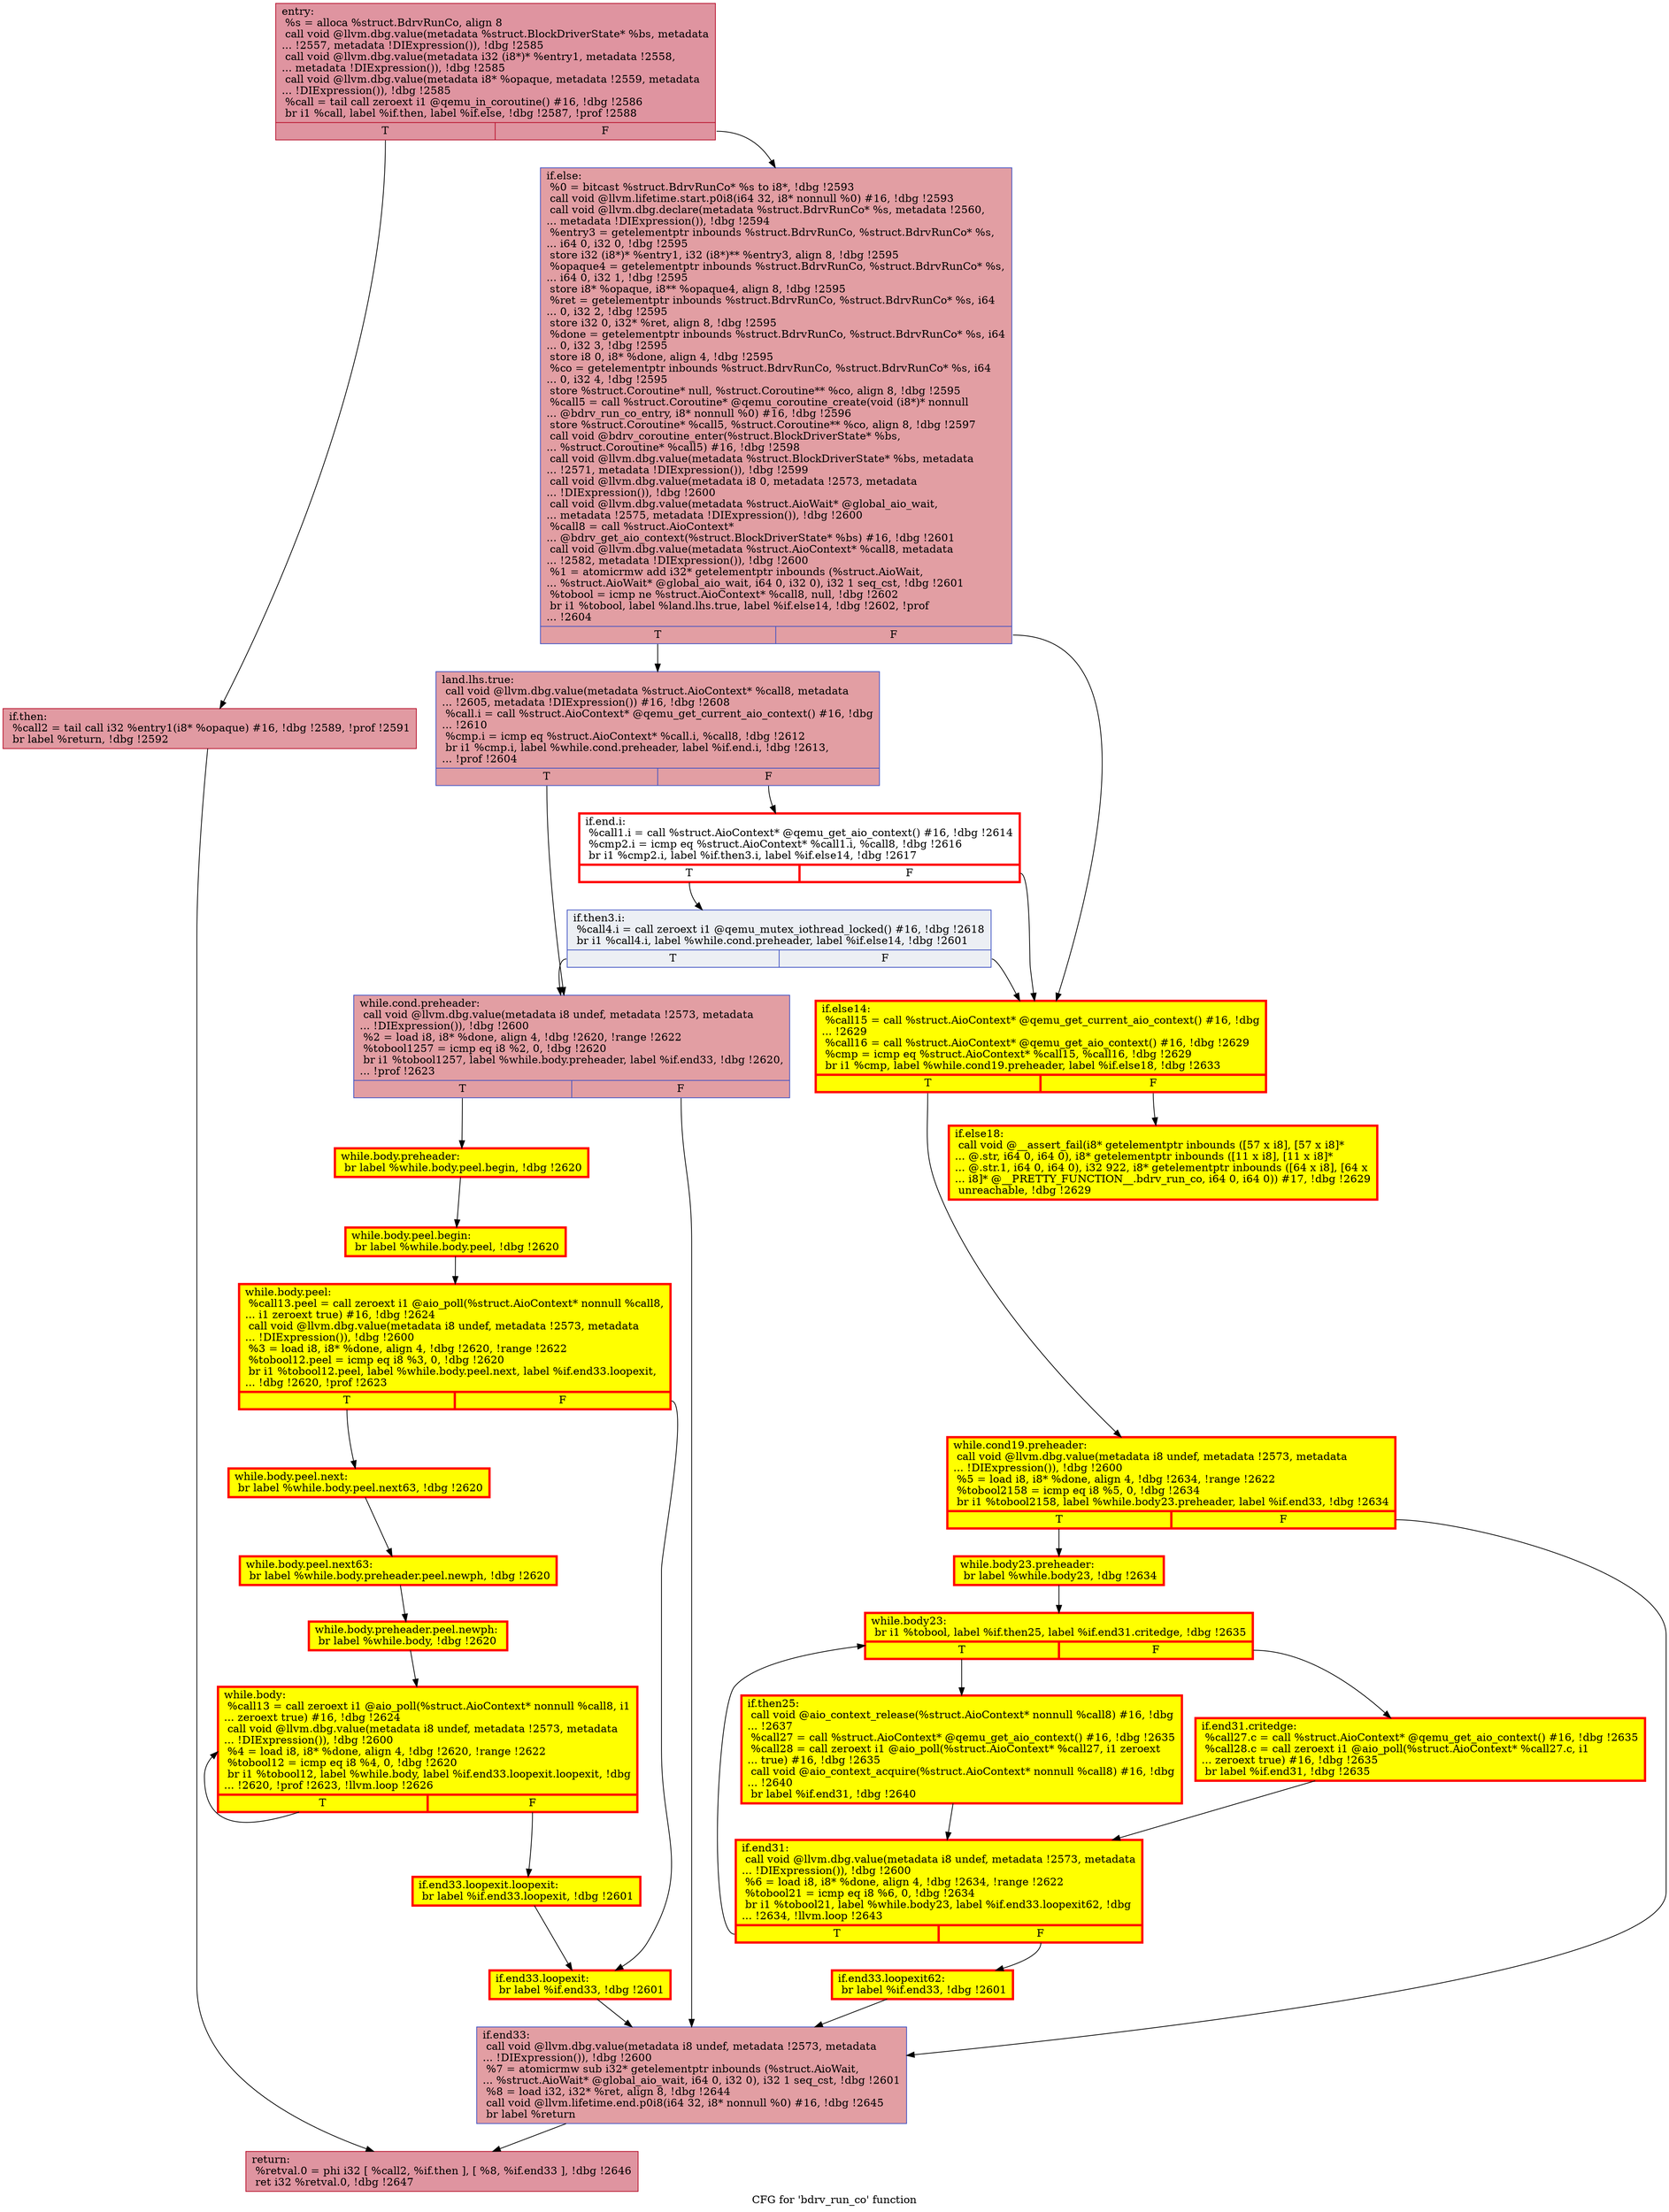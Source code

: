 digraph "CFG for 'bdrv_run_co' function" {
	label="CFG for 'bdrv_run_co' function";

	Node0x55cda44d9a30 [shape=record,color="#b70d28ff", style=filled, fillcolor="#b70d2870",label="{entry:\l  %s = alloca %struct.BdrvRunCo, align 8\l  call void @llvm.dbg.value(metadata %struct.BlockDriverState* %bs, metadata\l... !2557, metadata !DIExpression()), !dbg !2585\l  call void @llvm.dbg.value(metadata i32 (i8*)* %entry1, metadata !2558,\l... metadata !DIExpression()), !dbg !2585\l  call void @llvm.dbg.value(metadata i8* %opaque, metadata !2559, metadata\l... !DIExpression()), !dbg !2585\l  %call = tail call zeroext i1 @qemu_in_coroutine() #16, !dbg !2586\l  br i1 %call, label %if.then, label %if.else, !dbg !2587, !prof !2588\l|{<s0>T|<s1>F}}"];
	Node0x55cda44d9a30:s0 -> Node0x55cda44dbd20;
	Node0x55cda44d9a30:s1 -> Node0x55cda44dbe00;
	Node0x55cda44dbd20 [shape=record,color="#b70d28ff", style=filled, fillcolor="#bb1b2c70",label="{if.then:                                          \l  %call2 = tail call i32 %entry1(i8* %opaque) #16, !dbg !2589, !prof !2591\l  br label %return, !dbg !2592\l}"];
	Node0x55cda44dbd20 -> Node0x55cda44d9b60;
	Node0x55cda44dbe00 [shape=record,color="#3d50c3ff", style=filled, fillcolor="#be242e70",label="{if.else:                                          \l  %0 = bitcast %struct.BdrvRunCo* %s to i8*, !dbg !2593\l  call void @llvm.lifetime.start.p0i8(i64 32, i8* nonnull %0) #16, !dbg !2593\l  call void @llvm.dbg.declare(metadata %struct.BdrvRunCo* %s, metadata !2560,\l... metadata !DIExpression()), !dbg !2594\l  %entry3 = getelementptr inbounds %struct.BdrvRunCo, %struct.BdrvRunCo* %s,\l... i64 0, i32 0, !dbg !2595\l  store i32 (i8*)* %entry1, i32 (i8*)** %entry3, align 8, !dbg !2595\l  %opaque4 = getelementptr inbounds %struct.BdrvRunCo, %struct.BdrvRunCo* %s,\l... i64 0, i32 1, !dbg !2595\l  store i8* %opaque, i8** %opaque4, align 8, !dbg !2595\l  %ret = getelementptr inbounds %struct.BdrvRunCo, %struct.BdrvRunCo* %s, i64\l... 0, i32 2, !dbg !2595\l  store i32 0, i32* %ret, align 8, !dbg !2595\l  %done = getelementptr inbounds %struct.BdrvRunCo, %struct.BdrvRunCo* %s, i64\l... 0, i32 3, !dbg !2595\l  store i8 0, i8* %done, align 4, !dbg !2595\l  %co = getelementptr inbounds %struct.BdrvRunCo, %struct.BdrvRunCo* %s, i64\l... 0, i32 4, !dbg !2595\l  store %struct.Coroutine* null, %struct.Coroutine** %co, align 8, !dbg !2595\l  %call5 = call %struct.Coroutine* @qemu_coroutine_create(void (i8*)* nonnull\l... @bdrv_run_co_entry, i8* nonnull %0) #16, !dbg !2596\l  store %struct.Coroutine* %call5, %struct.Coroutine** %co, align 8, !dbg !2597\l  call void @bdrv_coroutine_enter(%struct.BlockDriverState* %bs,\l... %struct.Coroutine* %call5) #16, !dbg !2598\l  call void @llvm.dbg.value(metadata %struct.BlockDriverState* %bs, metadata\l... !2571, metadata !DIExpression()), !dbg !2599\l  call void @llvm.dbg.value(metadata i8 0, metadata !2573, metadata\l... !DIExpression()), !dbg !2600\l  call void @llvm.dbg.value(metadata %struct.AioWait* @global_aio_wait,\l... metadata !2575, metadata !DIExpression()), !dbg !2600\l  %call8 = call %struct.AioContext*\l... @bdrv_get_aio_context(%struct.BlockDriverState* %bs) #16, !dbg !2601\l  call void @llvm.dbg.value(metadata %struct.AioContext* %call8, metadata\l... !2582, metadata !DIExpression()), !dbg !2600\l  %1 = atomicrmw add i32* getelementptr inbounds (%struct.AioWait,\l... %struct.AioWait* @global_aio_wait, i64 0, i32 0), i32 1 seq_cst, !dbg !2601\l  %tobool = icmp ne %struct.AioContext* %call8, null, !dbg !2602\l  br i1 %tobool, label %land.lhs.true, label %if.else14, !dbg !2602, !prof\l... !2604\l|{<s0>T|<s1>F}}"];
	Node0x55cda44dbe00:s0 -> Node0x55cda4709ae0;
	Node0x55cda44dbe00:s1 -> Node0x55cda4709a70;
	Node0x55cda4709ae0 [shape=record,color="#3d50c3ff", style=filled, fillcolor="#be242e70",label="{land.lhs.true:                                    \l  call void @llvm.dbg.value(metadata %struct.AioContext* %call8, metadata\l... !2605, metadata !DIExpression()) #16, !dbg !2608\l  %call.i = call %struct.AioContext* @qemu_get_current_aio_context() #16, !dbg\l... !2610\l  %cmp.i = icmp eq %struct.AioContext* %call.i, %call8, !dbg !2612\l  br i1 %cmp.i, label %while.cond.preheader, label %if.end.i, !dbg !2613,\l... !prof !2604\l|{<s0>T|<s1>F}}"];
	Node0x55cda4709ae0:s0 -> Node0x55cda42bdc50;
	Node0x55cda4709ae0:s1 -> Node0x55cda452fbb0;
	Node0x55cda452fbb0 [shape=record,penwidth=3.0, color="red",label="{if.end.i:                                         \l  %call1.i = call %struct.AioContext* @qemu_get_aio_context() #16, !dbg !2614\l  %cmp2.i = icmp eq %struct.AioContext* %call1.i, %call8, !dbg !2616\l  br i1 %cmp2.i, label %if.then3.i, label %if.else14, !dbg !2617\l|{<s0>T|<s1>F}}"];
	Node0x55cda452fbb0:s0 -> Node0x55cda4382360;
	Node0x55cda452fbb0:s1 -> Node0x55cda4709a70;
	Node0x55cda4382360 [shape=record,color="#3d50c3ff", style=filled, fillcolor="#d4dbe670",label="{if.then3.i:                                       \l  %call4.i = call zeroext i1 @qemu_mutex_iothread_locked() #16, !dbg !2618\l  br i1 %call4.i, label %while.cond.preheader, label %if.else14, !dbg !2601\l|{<s0>T|<s1>F}}"];
	Node0x55cda4382360:s0 -> Node0x55cda42bdc50;
	Node0x55cda4382360:s1 -> Node0x55cda4709a70;
	Node0x55cda42bdc50 [shape=record,color="#3d50c3ff", style=filled, fillcolor="#be242e70",label="{while.cond.preheader:                             \l  call void @llvm.dbg.value(metadata i8 undef, metadata !2573, metadata\l... !DIExpression()), !dbg !2600\l  %2 = load i8, i8* %done, align 4, !dbg !2620, !range !2622\l  %tobool1257 = icmp eq i8 %2, 0, !dbg !2620\l  br i1 %tobool1257, label %while.body.preheader, label %if.end33, !dbg !2620,\l... !prof !2623\l|{<s0>T|<s1>F}}"];
	Node0x55cda42bdc50:s0 -> Node0x55cda43536c0;
	Node0x55cda42bdc50:s1 -> Node0x55cda4709a00;
	Node0x55cda43536c0 [shape=record,penwidth=3.0, style="filled", color="red", fillcolor="yellow",label="{while.body.preheader:                             \l  br label %while.body.peel.begin, !dbg !2620\l}"];
	Node0x55cda43536c0 -> Node0x55cda488abe0;
	Node0x55cda488abe0 [shape=record,penwidth=3.0, style="filled", color="red", fillcolor="yellow",label="{while.body.peel.begin:                            \l  br label %while.body.peel, !dbg !2620\l}"];
	Node0x55cda488abe0 -> Node0x55cda488b080;
	Node0x55cda488b080 [shape=record,penwidth=3.0, style="filled", color="red", fillcolor="yellow",label="{while.body.peel:                                  \l  %call13.peel = call zeroext i1 @aio_poll(%struct.AioContext* nonnull %call8,\l... i1 zeroext true) #16, !dbg !2624\l  call void @llvm.dbg.value(metadata i8 undef, metadata !2573, metadata\l... !DIExpression()), !dbg !2600\l  %3 = load i8, i8* %done, align 4, !dbg !2620, !range !2622\l  %tobool12.peel = icmp eq i8 %3, 0, !dbg !2620\l  br i1 %tobool12.peel, label %while.body.peel.next, label %if.end33.loopexit,\l... !dbg !2620, !prof !2623\l|{<s0>T|<s1>F}}"];
	Node0x55cda488b080:s0 -> Node0x55cda489b6f0;
	Node0x55cda488b080:s1 -> Node0x55cda4753210;
	Node0x55cda489b6f0 [shape=record,penwidth=3.0, style="filled", color="red", fillcolor="yellow",label="{while.body.peel.next:                             \l  br label %while.body.peel.next63, !dbg !2620\l}"];
	Node0x55cda489b6f0 -> Node0x55cda4596ea0;
	Node0x55cda4596ea0 [shape=record,penwidth=3.0, style="filled", color="red", fillcolor="yellow",label="{while.body.peel.next63:                           \l  br label %while.body.preheader.peel.newph, !dbg !2620\l}"];
	Node0x55cda4596ea0 -> Node0x55cda489b920;
	Node0x55cda489b920 [shape=record,penwidth=3.0, style="filled", color="red", fillcolor="yellow",label="{while.body.preheader.peel.newph:                  \l  br label %while.body, !dbg !2620\l}"];
	Node0x55cda489b920 -> Node0x55cda470a450;
	Node0x55cda470a450 [shape=record,penwidth=3.0, style="filled", color="red", fillcolor="yellow",label="{while.body:                                       \l  %call13 = call zeroext i1 @aio_poll(%struct.AioContext* nonnull %call8, i1\l... zeroext true) #16, !dbg !2624\l  call void @llvm.dbg.value(metadata i8 undef, metadata !2573, metadata\l... !DIExpression()), !dbg !2600\l  %4 = load i8, i8* %done, align 4, !dbg !2620, !range !2622\l  %tobool12 = icmp eq i8 %4, 0, !dbg !2620\l  br i1 %tobool12, label %while.body, label %if.end33.loopexit.loopexit, !dbg\l... !2620, !prof !2623, !llvm.loop !2626\l|{<s0>T|<s1>F}}"];
	Node0x55cda470a450:s0 -> Node0x55cda470a450;
	Node0x55cda470a450:s1 -> Node0x55cda488afc0;
	Node0x55cda4709a70 [shape=record,penwidth=3.0, style="filled", color="red", fillcolor="yellow",label="{if.else14:                                        \l  %call15 = call %struct.AioContext* @qemu_get_current_aio_context() #16, !dbg\l... !2629\l  %call16 = call %struct.AioContext* @qemu_get_aio_context() #16, !dbg !2629\l  %cmp = icmp eq %struct.AioContext* %call15, %call16, !dbg !2629\l  br i1 %cmp, label %while.cond19.preheader, label %if.else18, !dbg !2633\l|{<s0>T|<s1>F}}"];
	Node0x55cda4709a70:s0 -> Node0x55cda4467b70;
	Node0x55cda4709a70:s1 -> Node0x55cda470ab10;
	Node0x55cda4467b70 [shape=record,penwidth=3.0, style="filled", color="red", fillcolor="yellow",label="{while.cond19.preheader:                           \l  call void @llvm.dbg.value(metadata i8 undef, metadata !2573, metadata\l... !DIExpression()), !dbg !2600\l  %5 = load i8, i8* %done, align 4, !dbg !2634, !range !2622\l  %tobool2158 = icmp eq i8 %5, 0, !dbg !2634\l  br i1 %tobool2158, label %while.body23.preheader, label %if.end33, !dbg !2634\l|{<s0>T|<s1>F}}"];
	Node0x55cda4467b70:s0 -> Node0x55cda451c2f0;
	Node0x55cda4467b70:s1 -> Node0x55cda4709a00;
	Node0x55cda451c2f0 [shape=record,penwidth=3.0, style="filled", color="red", fillcolor="yellow",label="{while.body23.preheader:                           \l  br label %while.body23, !dbg !2634\l}"];
	Node0x55cda451c2f0 -> Node0x55cda470b960;
	Node0x55cda470ab10 [shape=record,penwidth=3.0, style="filled", color="red", fillcolor="yellow",label="{if.else18:                                        \l  call void @__assert_fail(i8* getelementptr inbounds ([57 x i8], [57 x i8]*\l... @.str, i64 0, i64 0), i8* getelementptr inbounds ([11 x i8], [11 x i8]*\l... @.str.1, i64 0, i64 0), i32 922, i8* getelementptr inbounds ([64 x i8], [64 x\l... i8]* @__PRETTY_FUNCTION__.bdrv_run_co, i64 0, i64 0)) #17, !dbg !2629\l  unreachable, !dbg !2629\l}"];
	Node0x55cda470b960 [shape=record,penwidth=3.0, style="filled", color="red", fillcolor="yellow",label="{while.body23:                                     \l  br i1 %tobool, label %if.then25, label %if.end31.critedge, !dbg !2635\l|{<s0>T|<s1>F}}"];
	Node0x55cda470b960:s0 -> Node0x55cda470bb10;
	Node0x55cda470b960:s1 -> Node0x55cda45ec930;
	Node0x55cda470bb10 [shape=record,penwidth=3.0, style="filled", color="red", fillcolor="yellow",label="{if.then25:                                        \l  call void @aio_context_release(%struct.AioContext* nonnull %call8) #16, !dbg\l... !2637\l  %call27 = call %struct.AioContext* @qemu_get_aio_context() #16, !dbg !2635\l  %call28 = call zeroext i1 @aio_poll(%struct.AioContext* %call27, i1 zeroext\l... true) #16, !dbg !2635\l  call void @aio_context_acquire(%struct.AioContext* nonnull %call8) #16, !dbg\l... !2640\l  br label %if.end31, !dbg !2640\l}"];
	Node0x55cda470bb10 -> Node0x55cda470c1b0;
	Node0x55cda45ec930 [shape=record,penwidth=3.0, style="filled", color="red", fillcolor="yellow",label="{if.end31.critedge:                                \l  %call27.c = call %struct.AioContext* @qemu_get_aio_context() #16, !dbg !2635\l  %call28.c = call zeroext i1 @aio_poll(%struct.AioContext* %call27.c, i1\l... zeroext true) #16, !dbg !2635\l  br label %if.end31, !dbg !2635\l}"];
	Node0x55cda45ec930 -> Node0x55cda470c1b0;
	Node0x55cda470c1b0 [shape=record,penwidth=3.0, style="filled", color="red", fillcolor="yellow",label="{if.end31:                                         \l  call void @llvm.dbg.value(metadata i8 undef, metadata !2573, metadata\l... !DIExpression()), !dbg !2600\l  %6 = load i8, i8* %done, align 4, !dbg !2634, !range !2622\l  %tobool21 = icmp eq i8 %6, 0, !dbg !2634\l  br i1 %tobool21, label %while.body23, label %if.end33.loopexit62, !dbg\l... !2634, !llvm.loop !2643\l|{<s0>T|<s1>F}}"];
	Node0x55cda470c1b0:s0 -> Node0x55cda470b960;
	Node0x55cda470c1b0:s1 -> Node0x55cda4881600;
	Node0x55cda488afc0 [shape=record,penwidth=3.0, style="filled", color="red", fillcolor="yellow",label="{if.end33.loopexit.loopexit:                       \l  br label %if.end33.loopexit, !dbg !2601\l}"];
	Node0x55cda488afc0 -> Node0x55cda4753210;
	Node0x55cda4753210 [shape=record,penwidth=3.0, style="filled", color="red", fillcolor="yellow",label="{if.end33.loopexit:                                \l  br label %if.end33, !dbg !2601\l}"];
	Node0x55cda4753210 -> Node0x55cda4709a00;
	Node0x55cda4881600 [shape=record,penwidth=3.0, style="filled", color="red", fillcolor="yellow",label="{if.end33.loopexit62:                              \l  br label %if.end33, !dbg !2601\l}"];
	Node0x55cda4881600 -> Node0x55cda4709a00;
	Node0x55cda4709a00 [shape=record,color="#3d50c3ff", style=filled, fillcolor="#be242e70",label="{if.end33:                                         \l  call void @llvm.dbg.value(metadata i8 undef, metadata !2573, metadata\l... !DIExpression()), !dbg !2600\l  %7 = atomicrmw sub i32* getelementptr inbounds (%struct.AioWait,\l... %struct.AioWait* @global_aio_wait, i64 0, i32 0), i32 1 seq_cst, !dbg !2601\l  %8 = load i32, i32* %ret, align 8, !dbg !2644\l  call void @llvm.lifetime.end.p0i8(i64 32, i8* nonnull %0) #16, !dbg !2645\l  br label %return\l}"];
	Node0x55cda4709a00 -> Node0x55cda44d9b60;
	Node0x55cda44d9b60 [shape=record,color="#b70d28ff", style=filled, fillcolor="#b70d2870",label="{return:                                           \l  %retval.0 = phi i32 [ %call2, %if.then ], [ %8, %if.end33 ], !dbg !2646\l  ret i32 %retval.0, !dbg !2647\l}"];
}
